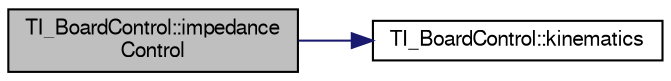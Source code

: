 digraph "TI_BoardControl::impedanceControl"
{
  edge [fontname="FreeSans",fontsize="10",labelfontname="FreeSans",labelfontsize="10"];
  node [fontname="FreeSans",fontsize="10",shape=record];
  rankdir="LR";
  Node1 [label="TI_BoardControl::impedance\lControl",height=0.2,width=0.4,color="black", fillcolor="grey75", style="filled", fontcolor="black"];
  Node1 -> Node2 [color="midnightblue",fontsize="10",style="solid",fontname="FreeSans"];
  Node2 [label="TI_BoardControl::kinematics",height=0.2,width=0.4,color="black", fillcolor="white", style="filled",URL="$d4/d1a/class_t_i___board_control.html#a60c3ee3a5069e0007255cadc3df4f6f2"];
}
